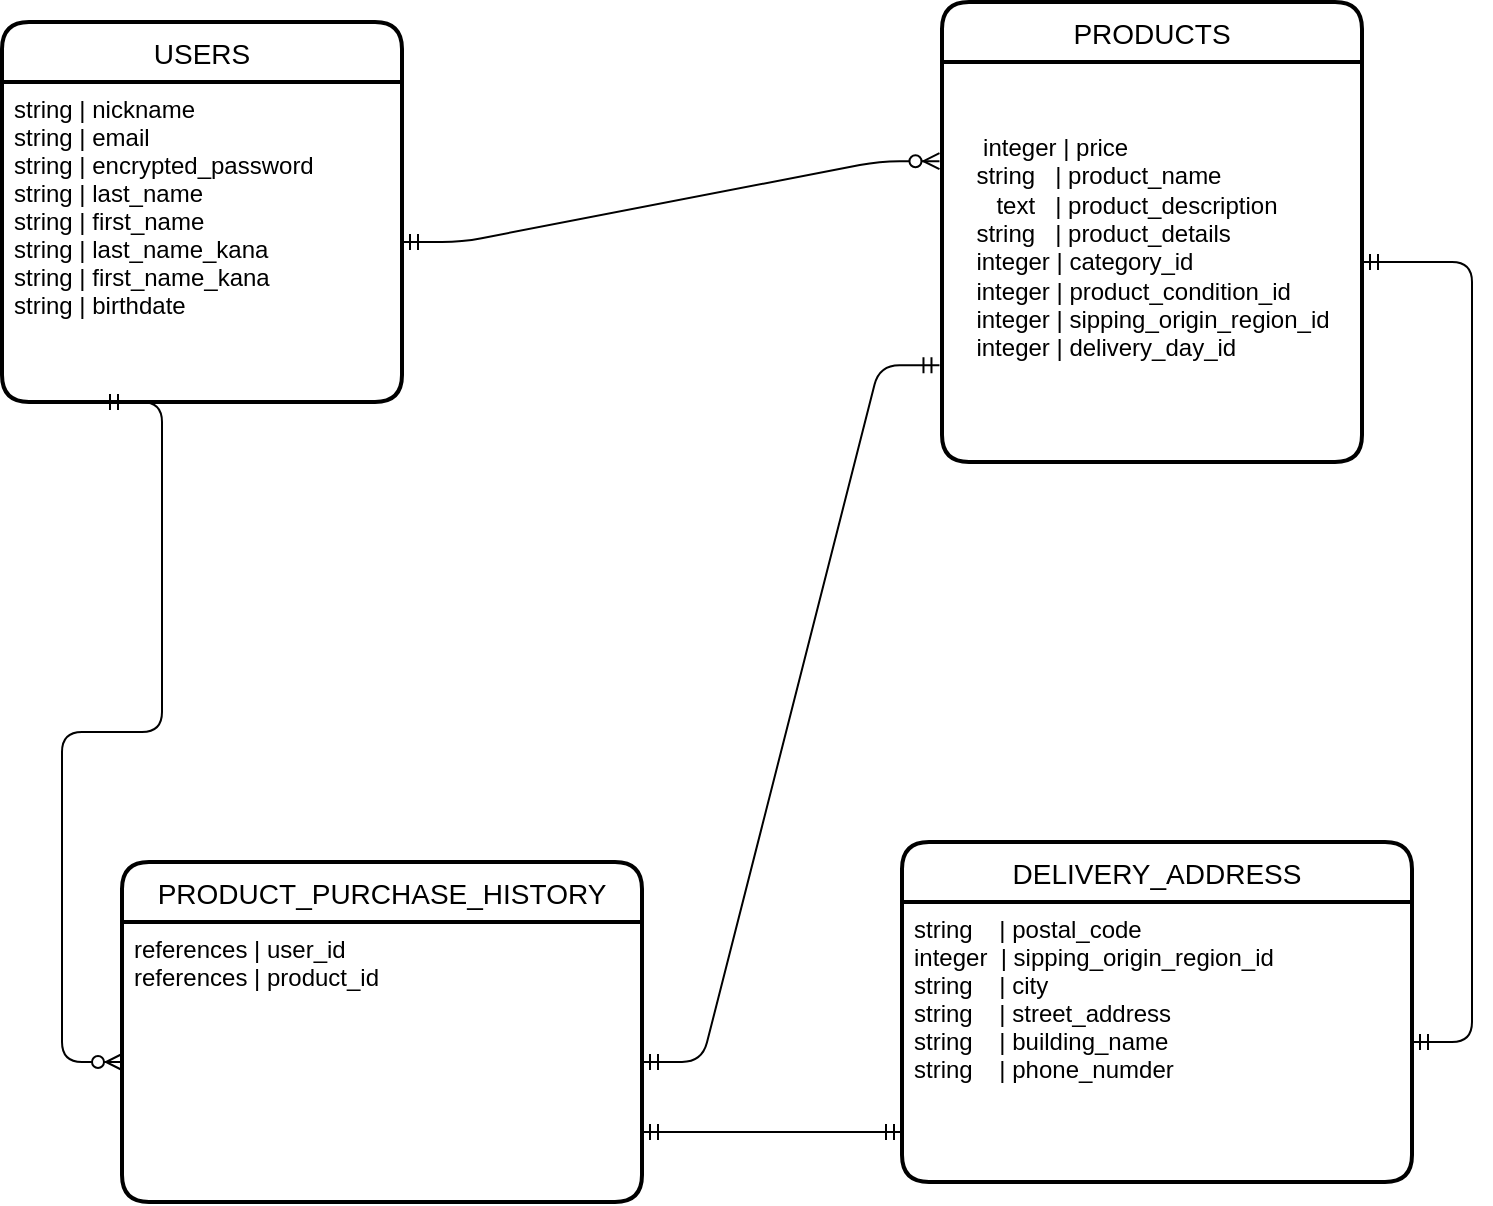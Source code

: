 <mxfile>
    <diagram id="BZ31a4LipFDuhrE8Hcf0" name="ページ1">
        <mxGraphModel dx="896" dy="647" grid="1" gridSize="10" guides="1" tooltips="1" connect="1" arrows="1" fold="1" page="1" pageScale="1" pageWidth="827" pageHeight="1169" math="0" shadow="0">
            <root>
                <mxCell id="0"/>
                <mxCell id="1" parent="0"/>
                <mxCell id="19" value="USERS" style="swimlane;childLayout=stackLayout;horizontal=1;startSize=30;horizontalStack=0;rounded=1;fontSize=14;fontStyle=0;strokeWidth=2;resizeParent=0;resizeLast=1;shadow=0;dashed=0;align=center;" vertex="1" parent="1">
                    <mxGeometry x="50" y="60" width="200" height="190" as="geometry"/>
                </mxCell>
                <mxCell id="20" value="string | nickname&#10;string | email&#10;string | encrypted_password&#10;string | last_name&#10;string | first_name&#10;string | last_name_kana&#10;string | first_name_kana&#10;string | birthdate   " style="align=left;strokeColor=none;fillColor=none;spacingLeft=4;fontSize=12;verticalAlign=top;resizable=0;rotatable=0;part=1;" vertex="1" parent="19">
                    <mxGeometry y="30" width="200" height="160" as="geometry"/>
                </mxCell>
                <mxCell id="24" value="PRODUCT_PURCHASE_HISTORY" style="swimlane;childLayout=stackLayout;horizontal=1;startSize=30;horizontalStack=0;rounded=1;fontSize=14;fontStyle=0;strokeWidth=2;resizeParent=0;resizeLast=1;shadow=0;dashed=0;align=center;" vertex="1" parent="1">
                    <mxGeometry x="110" y="480" width="260" height="170" as="geometry"/>
                </mxCell>
                <mxCell id="25" value="references | user_id&#10;references | product_id" style="align=left;strokeColor=none;fillColor=none;spacingLeft=4;fontSize=12;verticalAlign=top;resizable=0;rotatable=0;part=1;" vertex="1" parent="24">
                    <mxGeometry y="30" width="260" height="140" as="geometry"/>
                </mxCell>
                <mxCell id="26" value="DELIVERY_ADDRESS" style="swimlane;childLayout=stackLayout;horizontal=1;startSize=30;horizontalStack=0;rounded=1;fontSize=14;fontStyle=0;strokeWidth=2;resizeParent=0;resizeLast=1;shadow=0;dashed=0;align=center;" vertex="1" parent="1">
                    <mxGeometry x="500" y="470" width="255" height="170" as="geometry"/>
                </mxCell>
                <mxCell id="27" value="string    | postal_code&#10;integer  | sipping_origin_region_id&#10;string    | city&#10;string    | street_address&#10;string    | building_name&#10;string    | phone_numder  " style="align=left;strokeColor=none;fillColor=none;spacingLeft=4;fontSize=12;verticalAlign=top;resizable=0;rotatable=0;part=1;" vertex="1" parent="26">
                    <mxGeometry y="30" width="255" height="140" as="geometry"/>
                </mxCell>
                <mxCell id="81" value="PRODUCTS" style="swimlane;childLayout=stackLayout;horizontal=1;startSize=30;horizontalStack=0;rounded=1;fontSize=14;fontStyle=0;strokeWidth=2;resizeParent=0;resizeLast=1;shadow=0;dashed=0;align=center;" vertex="1" parent="1">
                    <mxGeometry x="520" y="50" width="210" height="230" as="geometry"/>
                </mxCell>
                <mxCell id="87" value="&lt;div style=&quot;text-align: left;&quot;&gt;&lt;span style=&quot;background-color: initial;&quot;&gt;&amp;nbsp;integer | price&lt;/span&gt;&lt;/div&gt;&lt;div style=&quot;text-align: left;&quot;&gt;&lt;span style=&quot;background-color: initial;&quot;&gt;string&amp;nbsp; &amp;nbsp;| product_name&lt;/span&gt;&lt;/div&gt;&lt;div style=&quot;text-align: left;&quot;&gt;&amp;nbsp; &amp;nbsp;text&amp;nbsp; &amp;nbsp;| product_description&lt;/div&gt;&lt;div style=&quot;text-align: left;&quot;&gt;string&amp;nbsp; &amp;nbsp;| product_details&lt;/div&gt;&lt;div style=&quot;text-align: left;&quot;&gt;integer | category_id&lt;/div&gt;&lt;div style=&quot;text-align: left;&quot;&gt;integer | product_condition_id&lt;/div&gt;&lt;div style=&quot;text-align: left;&quot;&gt;integer | sipping_origin_region_id&lt;/div&gt;&lt;div style=&quot;text-align: left;&quot;&gt;integer | delivery_day_id&lt;/div&gt;&lt;div style=&quot;text-align: left;&quot;&gt;&lt;br&gt;&lt;/div&gt;" style="text;html=1;align=center;verticalAlign=middle;resizable=0;points=[];autosize=1;strokeColor=none;fillColor=none;" vertex="1" parent="81">
                    <mxGeometry y="30" width="210" height="200" as="geometry"/>
                </mxCell>
                <mxCell id="92" value="" style="edgeStyle=entityRelationEdgeStyle;fontSize=12;html=1;endArrow=ERzeroToMany;startArrow=ERmandOne;entryX=-0.006;entryY=0.248;entryDx=0;entryDy=0;entryPerimeter=0;exitX=1;exitY=0.5;exitDx=0;exitDy=0;" edge="1" parent="1" source="20" target="87">
                    <mxGeometry width="100" height="100" relative="1" as="geometry">
                        <mxPoint x="360" y="440" as="sourcePoint"/>
                        <mxPoint x="460" y="340" as="targetPoint"/>
                    </mxGeometry>
                </mxCell>
                <mxCell id="95" value="" style="edgeStyle=entityRelationEdgeStyle;fontSize=12;html=1;endArrow=ERzeroToMany;startArrow=ERmandOne;entryX=0;entryY=0.5;entryDx=0;entryDy=0;exitX=0.25;exitY=1;exitDx=0;exitDy=0;" edge="1" parent="1" source="20" target="25">
                    <mxGeometry width="100" height="100" relative="1" as="geometry">
                        <mxPoint x="110" y="290" as="sourcePoint"/>
                        <mxPoint x="460" y="340" as="targetPoint"/>
                    </mxGeometry>
                </mxCell>
                <mxCell id="96" value="" style="edgeStyle=entityRelationEdgeStyle;fontSize=12;html=1;endArrow=ERmandOne;startArrow=ERmandOne;" edge="1" parent="1" source="27" target="87">
                    <mxGeometry width="100" height="100" relative="1" as="geometry">
                        <mxPoint x="760" y="530" as="sourcePoint"/>
                        <mxPoint x="740" y="320" as="targetPoint"/>
                    </mxGeometry>
                </mxCell>
                <mxCell id="97" value="" style="edgeStyle=entityRelationEdgeStyle;fontSize=12;html=1;endArrow=ERmandOne;startArrow=ERmandOne;entryX=-0.006;entryY=0.758;entryDx=0;entryDy=0;entryPerimeter=0;" edge="1" parent="1" source="25" target="87">
                    <mxGeometry width="100" height="100" relative="1" as="geometry">
                        <mxPoint x="360" y="440" as="sourcePoint"/>
                        <mxPoint x="460" y="340" as="targetPoint"/>
                    </mxGeometry>
                </mxCell>
                <mxCell id="98" value="" style="edgeStyle=entityRelationEdgeStyle;fontSize=12;html=1;endArrow=ERmandOne;startArrow=ERmandOne;exitX=1;exitY=0.75;exitDx=0;exitDy=0;entryX=0;entryY=0.821;entryDx=0;entryDy=0;entryPerimeter=0;" edge="1" parent="1" source="25" target="27">
                    <mxGeometry width="100" height="100" relative="1" as="geometry">
                        <mxPoint x="400" y="685" as="sourcePoint"/>
                        <mxPoint x="500" y="585" as="targetPoint"/>
                    </mxGeometry>
                </mxCell>
            </root>
        </mxGraphModel>
    </diagram>
</mxfile>